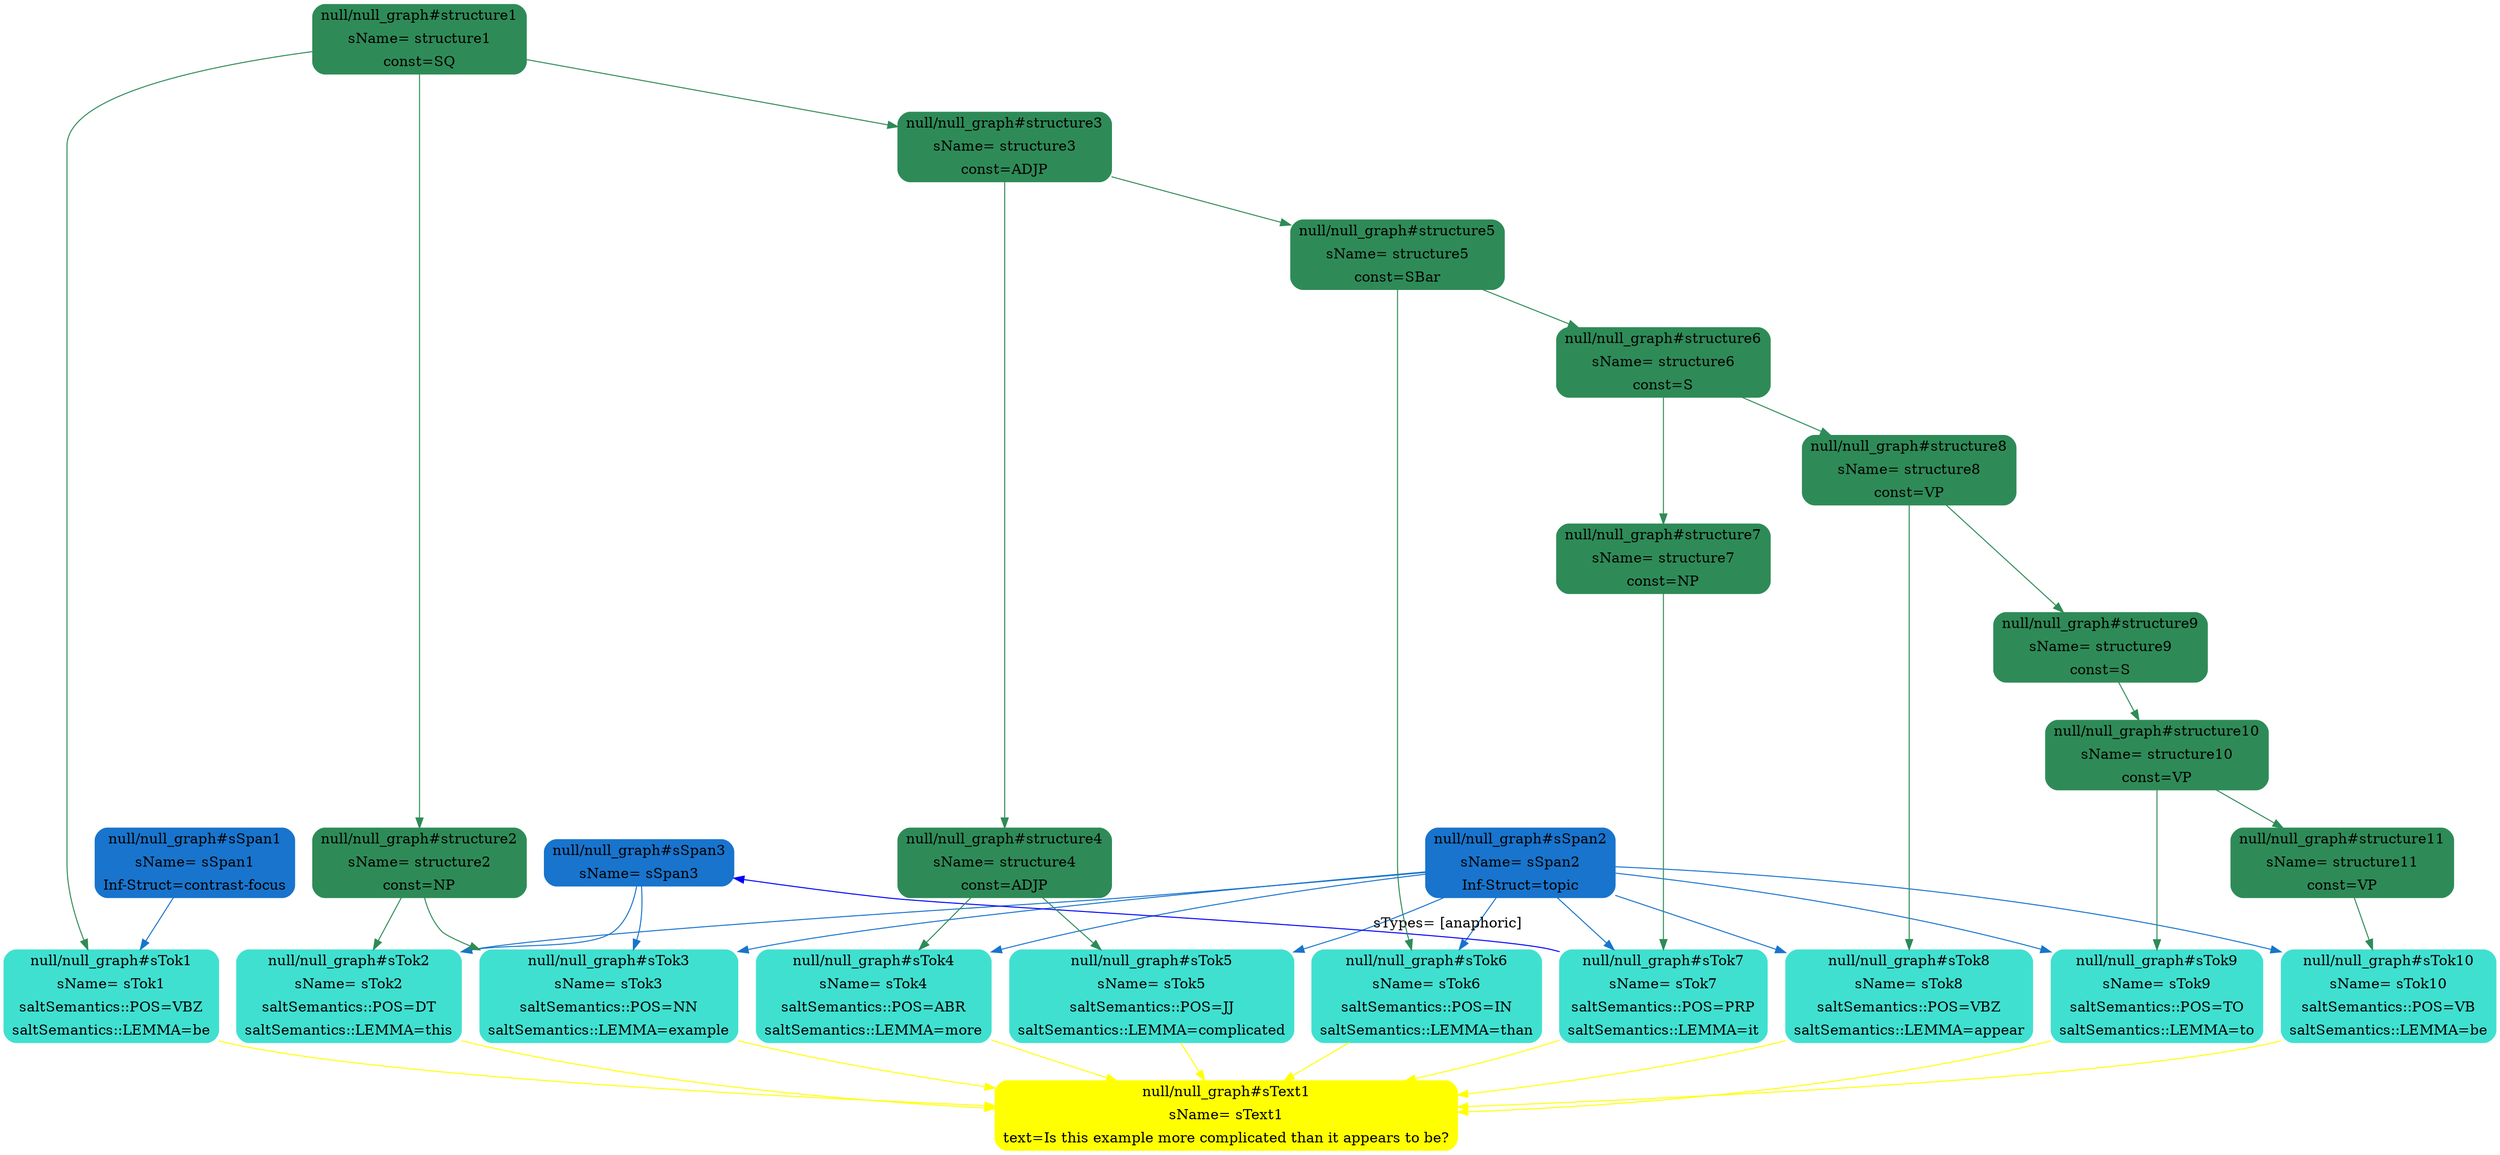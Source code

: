 digraph G {
ordering=out;
<null/null_graph#sSpan1> -> <null/null_graph#sTok1>[color=dodgerblue3,style=filled];
<null/null_graph#sTok1> -> <null/null_graph#sText1>[color=yellow,style=filled];
<null/null_graph#sSpan2> -> <null/null_graph#sTok2>[color=dodgerblue3,style=filled];
<null/null_graph#sTok2> -> <null/null_graph#sText1>[color=yellow,style=filled];
<null/null_graph#sSpan2> -> <null/null_graph#sTok3>[color=dodgerblue3,style=filled];
<null/null_graph#sTok3> -> <null/null_graph#sText1>[color=yellow,style=filled];
<null/null_graph#sSpan2> -> <null/null_graph#sTok4>[color=dodgerblue3,style=filled];
<null/null_graph#sTok4> -> <null/null_graph#sText1>[color=yellow,style=filled];
<null/null_graph#sSpan2> -> <null/null_graph#sTok5>[color=dodgerblue3,style=filled];
<null/null_graph#sTok5> -> <null/null_graph#sText1>[color=yellow,style=filled];
<null/null_graph#sSpan2> -> <null/null_graph#sTok6>[color=dodgerblue3,style=filled];
<null/null_graph#sTok6> -> <null/null_graph#sText1>[color=yellow,style=filled];
<null/null_graph#sSpan2> -> <null/null_graph#sTok7>[color=dodgerblue3,style=filled];
<null/null_graph#sTok7> -> <null/null_graph#sText1>[color=yellow,style=filled];
<null/null_graph#sTok7> -> <null/null_graph#sSpan3>[color=blue,style=filled,label="sTypes= [anaphoric]"];
<null/null_graph#sSpan3> -> <null/null_graph#sTok2>[color=dodgerblue3,style=filled];
<null/null_graph#sSpan3> -> <null/null_graph#sTok3>[color=dodgerblue3,style=filled];
<null/null_graph#sSpan2> -> <null/null_graph#sTok8>[color=dodgerblue3,style=filled];
<null/null_graph#sTok8> -> <null/null_graph#sText1>[color=yellow,style=filled];
<null/null_graph#sSpan2> -> <null/null_graph#sTok9>[color=dodgerblue3,style=filled];
<null/null_graph#sTok9> -> <null/null_graph#sText1>[color=yellow,style=filled];
<null/null_graph#sSpan2> -> <null/null_graph#sTok10>[color=dodgerblue3,style=filled];
<null/null_graph#sTok10> -> <null/null_graph#sText1>[color=yellow,style=filled];
<null/null_graph#structure1> -> <null/null_graph#sTok1>[color=seagreen,style=filled];
<null/null_graph#structure1> -> <null/null_graph#structure2>[color=seagreen,style=filled];
<null/null_graph#structure2> -> <null/null_graph#sTok2>[color=seagreen,style=filled];
<null/null_graph#structure2> -> <null/null_graph#sTok3>[color=seagreen,style=filled];
<null/null_graph#structure1> -> <null/null_graph#structure3>[color=seagreen,style=filled];
<null/null_graph#structure3> -> <null/null_graph#structure4>[color=seagreen,style=filled];
<null/null_graph#structure4> -> <null/null_graph#sTok4>[color=seagreen,style=filled];
<null/null_graph#structure4> -> <null/null_graph#sTok5>[color=seagreen,style=filled];
<null/null_graph#structure3> -> <null/null_graph#structure5>[color=seagreen,style=filled];
<null/null_graph#structure5> -> <null/null_graph#sTok6>[color=seagreen,style=filled];
<null/null_graph#structure5> -> <null/null_graph#structure6>[color=seagreen,style=filled];
<null/null_graph#structure6> -> <null/null_graph#structure7>[color=seagreen,style=filled];
<null/null_graph#structure7> -> <null/null_graph#sTok7>[color=seagreen,style=filled];
<null/null_graph#structure6> -> <null/null_graph#structure8>[color=seagreen,style=filled];
<null/null_graph#structure8> -> <null/null_graph#sTok8>[color=seagreen,style=filled];
<null/null_graph#structure8> -> <null/null_graph#structure9>[color=seagreen,style=filled];
<null/null_graph#structure9> -> <null/null_graph#structure10>[color=seagreen,style=filled];
<null/null_graph#structure10> -> <null/null_graph#sTok9>[color=seagreen,style=filled];
<null/null_graph#structure10> -> <null/null_graph#structure11>[color=seagreen,style=filled];
<null/null_graph#structure11> -> <null/null_graph#sTok10>[color=seagreen,style=filled];
{
rank=max;
<null/null_graph#sText1>[shape=Mrecord,color=yellow,style=filled,label="{{null/null_graph#sText1}|{sName= sText1}|{text=Is this example more complicated than it appears to be?}}"];
}
{
rank=same;
<null/null_graph#sTok1>[shape=Mrecord,color=turquoise,style=filled,label="{{null/null_graph#sTok1}|{sName= sTok1}|{saltSemantics::POS=VBZ}|{saltSemantics::LEMMA=be}}"];
<null/null_graph#sTok2>[shape=Mrecord,color=turquoise,style=filled,label="{{null/null_graph#sTok2}|{sName= sTok2}|{saltSemantics::POS=DT}|{saltSemantics::LEMMA=this}}"];
<null/null_graph#sTok3>[shape=Mrecord,color=turquoise,style=filled,label="{{null/null_graph#sTok3}|{sName= sTok3}|{saltSemantics::POS=NN}|{saltSemantics::LEMMA=example}}"];
<null/null_graph#sTok4>[shape=Mrecord,color=turquoise,style=filled,label="{{null/null_graph#sTok4}|{sName= sTok4}|{saltSemantics::POS=ABR}|{saltSemantics::LEMMA=more}}"];
<null/null_graph#sTok5>[shape=Mrecord,color=turquoise,style=filled,label="{{null/null_graph#sTok5}|{sName= sTok5}|{saltSemantics::POS=JJ}|{saltSemantics::LEMMA=complicated}}"];
<null/null_graph#sTok6>[shape=Mrecord,color=turquoise,style=filled,label="{{null/null_graph#sTok6}|{sName= sTok6}|{saltSemantics::POS=IN}|{saltSemantics::LEMMA=than}}"];
<null/null_graph#sTok7>[shape=Mrecord,color=turquoise,style=filled,label="{{null/null_graph#sTok7}|{sName= sTok7}|{saltSemantics::POS=PRP}|{saltSemantics::LEMMA=it}}"];
<null/null_graph#sTok8>[shape=Mrecord,color=turquoise,style=filled,label="{{null/null_graph#sTok8}|{sName= sTok8}|{saltSemantics::POS=VBZ}|{saltSemantics::LEMMA=appear}}"];
<null/null_graph#sTok9>[shape=Mrecord,color=turquoise,style=filled,label="{{null/null_graph#sTok9}|{sName= sTok9}|{saltSemantics::POS=TO}|{saltSemantics::LEMMA=to}}"];
<null/null_graph#sTok10>[shape=Mrecord,color=turquoise,style=filled,label="{{null/null_graph#sTok10}|{sName= sTok10}|{saltSemantics::POS=VB}|{saltSemantics::LEMMA=be}}"];
}
{
rank=same;
<null/null_graph#sSpan1>[shape=Mrecord,color=dodgerblue3,style=filled,label="{{null/null_graph#sSpan1}|{sName= sSpan1}|{Inf-Struct=contrast-focus}}"];
<null/null_graph#sSpan2>[shape=Mrecord,color=dodgerblue3,style=filled,label="{{null/null_graph#sSpan2}|{sName= sSpan2}|{Inf-Struct=topic}}"];
<null/null_graph#sSpan3>[shape=Mrecord,color=dodgerblue3,style=filled,label="{{null/null_graph#sSpan3}|{sName= sSpan3}}"];
}
<null/null_graph#structure1>[shape=Mrecord,color=seagreen,style=filled,label="{{null/null_graph#structure1}|{sName= structure1}|{const=SQ}}"];
<null/null_graph#structure2>[shape=Mrecord,color=seagreen,style=filled,label="{{null/null_graph#structure2}|{sName= structure2}|{const=NP}}"];
<null/null_graph#structure3>[shape=Mrecord,color=seagreen,style=filled,label="{{null/null_graph#structure3}|{sName= structure3}|{const=ADJP}}"];
<null/null_graph#structure4>[shape=Mrecord,color=seagreen,style=filled,label="{{null/null_graph#structure4}|{sName= structure4}|{const=ADJP}}"];
<null/null_graph#structure5>[shape=Mrecord,color=seagreen,style=filled,label="{{null/null_graph#structure5}|{sName= structure5}|{const=SBar}}"];
<null/null_graph#structure6>[shape=Mrecord,color=seagreen,style=filled,label="{{null/null_graph#structure6}|{sName= structure6}|{const=S}}"];
<null/null_graph#structure7>[shape=Mrecord,color=seagreen,style=filled,label="{{null/null_graph#structure7}|{sName= structure7}|{const=NP}}"];
<null/null_graph#structure8>[shape=Mrecord,color=seagreen,style=filled,label="{{null/null_graph#structure8}|{sName= structure8}|{const=VP}}"];
<null/null_graph#structure9>[shape=Mrecord,color=seagreen,style=filled,label="{{null/null_graph#structure9}|{sName= structure9}|{const=S}}"];
<null/null_graph#structure10>[shape=Mrecord,color=seagreen,style=filled,label="{{null/null_graph#structure10}|{sName= structure10}|{const=VP}}"];
<null/null_graph#structure11>[shape=Mrecord,color=seagreen,style=filled,label="{{null/null_graph#structure11}|{sName= structure11}|{const=VP}}"];
}
